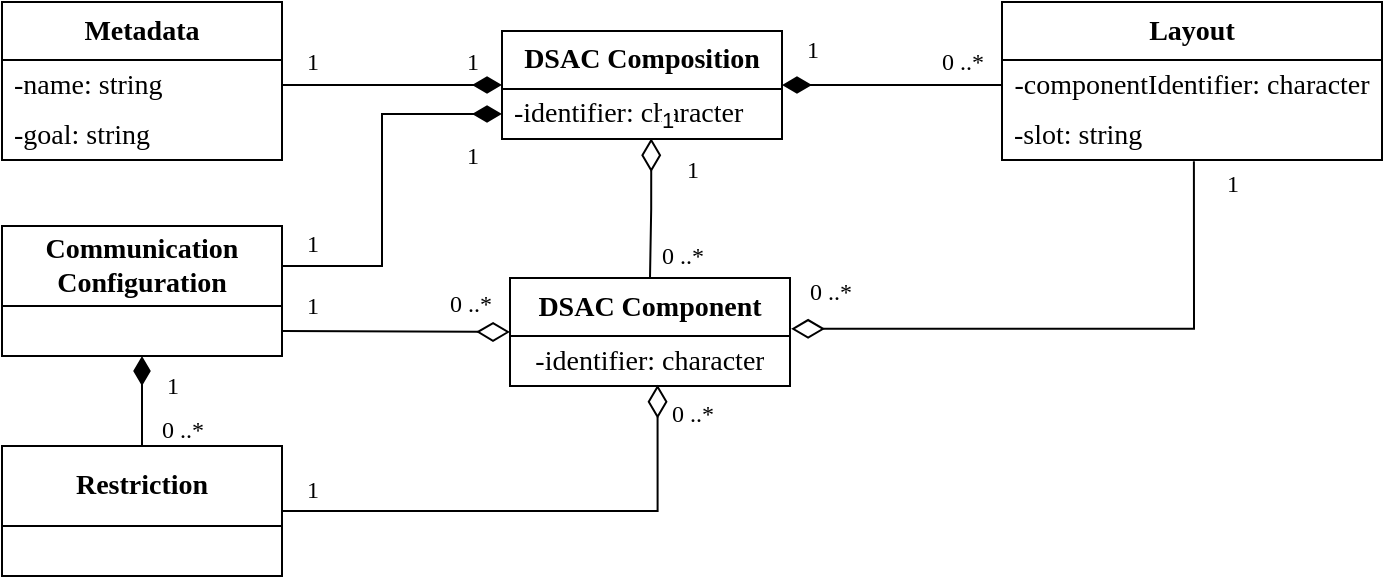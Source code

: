 <mxfile version="25.0.3">
  <diagram name="Page-1" id="wV0wfNyUJDSjz2fPnkGI">
    <mxGraphModel dx="794" dy="452" grid="1" gridSize="10" guides="1" tooltips="1" connect="1" arrows="1" fold="1" page="1" pageScale="1" pageWidth="1100" pageHeight="850" math="0" shadow="0">
      <root>
        <mxCell id="0" />
        <mxCell id="1" parent="0" />
        <mxCell id="xtmV2fKqcU-oVq7hbdmb-4" value="Metadata" style="swimlane;fontStyle=1;align=center;verticalAlign=middle;childLayout=stackLayout;horizontal=1;startSize=29;horizontalStack=0;resizeParent=1;resizeParentMax=0;resizeLast=0;collapsible=0;marginBottom=0;html=1;whiteSpace=wrap;fontFamily=Garamond;fontSize=14;" parent="1" vertex="1">
          <mxGeometry x="130" y="68" width="140" height="79" as="geometry" />
        </mxCell>
        <mxCell id="xtmV2fKqcU-oVq7hbdmb-5" value="-name: string" style="text;html=1;strokeColor=none;fillColor=none;align=left;verticalAlign=middle;spacingLeft=4;spacingRight=4;overflow=hidden;rotatable=0;points=[[0,0.5],[1,0.5]];portConstraint=eastwest;whiteSpace=wrap;fontFamily=Garamond;fontSize=14;" parent="xtmV2fKqcU-oVq7hbdmb-4" vertex="1">
          <mxGeometry y="29" width="140" height="25" as="geometry" />
        </mxCell>
        <mxCell id="xtmV2fKqcU-oVq7hbdmb-6" value="-goal: string" style="text;html=1;strokeColor=none;fillColor=none;align=left;verticalAlign=middle;spacingLeft=4;spacingRight=4;overflow=hidden;rotatable=0;points=[[0,0.5],[1,0.5]];portConstraint=eastwest;whiteSpace=wrap;fontFamily=Garamond;fontSize=14;" parent="xtmV2fKqcU-oVq7hbdmb-4" vertex="1">
          <mxGeometry y="54" width="140" height="25" as="geometry" />
        </mxCell>
        <mxCell id="xtmV2fKqcU-oVq7hbdmb-13" value="Communication Configuration" style="swimlane;fontStyle=1;align=center;verticalAlign=middle;childLayout=stackLayout;horizontal=1;startSize=40;horizontalStack=0;resizeParent=1;resizeParentMax=0;resizeLast=0;collapsible=0;marginBottom=0;html=1;whiteSpace=wrap;fontFamily=Garamond;fontSize=14;" parent="1" vertex="1">
          <mxGeometry x="130" y="180" width="140" height="65" as="geometry" />
        </mxCell>
        <mxCell id="xtmV2fKqcU-oVq7hbdmb-16" value="Layout" style="swimlane;fontStyle=1;align=center;verticalAlign=middle;childLayout=stackLayout;horizontal=1;startSize=29;horizontalStack=0;resizeParent=1;resizeParentMax=0;resizeLast=0;collapsible=0;marginBottom=0;html=1;whiteSpace=wrap;fontFamily=Garamond;fontSize=14;" parent="1" vertex="1">
          <mxGeometry x="630" y="68" width="190" height="79" as="geometry" />
        </mxCell>
        <mxCell id="xtmV2fKqcU-oVq7hbdmb-17" value="-componentIdentifier: character" style="text;html=1;strokeColor=none;fillColor=none;align=center;verticalAlign=middle;spacingLeft=4;spacingRight=4;overflow=hidden;rotatable=0;points=[[0,0.5],[1,0.5]];portConstraint=eastwest;whiteSpace=wrap;fontFamily=Garamond;fontSize=14;" parent="xtmV2fKqcU-oVq7hbdmb-16" vertex="1">
          <mxGeometry y="29" width="190" height="25" as="geometry" />
        </mxCell>
        <mxCell id="xtmV2fKqcU-oVq7hbdmb-18" value="-slot: string" style="text;html=1;strokeColor=none;fillColor=none;align=left;verticalAlign=middle;spacingLeft=4;spacingRight=4;overflow=hidden;rotatable=0;points=[[0,0.5],[1,0.5]];portConstraint=eastwest;whiteSpace=wrap;fontFamily=Garamond;fontSize=14;" parent="xtmV2fKqcU-oVq7hbdmb-16" vertex="1">
          <mxGeometry y="54" width="190" height="25" as="geometry" />
        </mxCell>
        <mxCell id="xtmV2fKqcU-oVq7hbdmb-19" value="DSAC Component" style="swimlane;fontStyle=1;align=center;verticalAlign=middle;childLayout=stackLayout;horizontal=1;startSize=29;horizontalStack=0;resizeParent=1;resizeParentMax=0;resizeLast=0;collapsible=0;marginBottom=0;html=1;whiteSpace=wrap;fontFamily=Garamond;fontSize=14;" parent="1" vertex="1">
          <mxGeometry x="384" y="206" width="140" height="54" as="geometry" />
        </mxCell>
        <mxCell id="xtmV2fKqcU-oVq7hbdmb-20" value="-identifier: character" style="text;html=1;strokeColor=none;fillColor=none;align=center;verticalAlign=middle;spacingLeft=4;spacingRight=4;overflow=hidden;rotatable=0;points=[[0,0.5],[1,0.5]];portConstraint=eastwest;whiteSpace=wrap;fontFamily=Garamond;fontSize=14;" parent="xtmV2fKqcU-oVq7hbdmb-19" vertex="1">
          <mxGeometry y="29" width="140" height="25" as="geometry" />
        </mxCell>
        <mxCell id="xtmV2fKqcU-oVq7hbdmb-22" value="DSAC Composition" style="swimlane;fontStyle=1;align=center;verticalAlign=middle;childLayout=stackLayout;horizontal=1;startSize=29;horizontalStack=0;resizeParent=1;resizeParentMax=0;resizeLast=0;collapsible=0;marginBottom=0;html=1;whiteSpace=wrap;fontFamily=Garamond;fontSize=14;" parent="1" vertex="1">
          <mxGeometry x="380" y="82.5" width="140" height="54" as="geometry" />
        </mxCell>
        <mxCell id="xtmV2fKqcU-oVq7hbdmb-25" value="-identifier: character" style="text;html=1;strokeColor=none;fillColor=none;align=left;verticalAlign=middle;spacingLeft=4;spacingRight=4;overflow=hidden;rotatable=0;points=[[0,0.5],[1,0.5]];portConstraint=eastwest;whiteSpace=wrap;fontFamily=Garamond;fontSize=14;" parent="xtmV2fKqcU-oVq7hbdmb-22" vertex="1">
          <mxGeometry y="29" width="140" height="25" as="geometry" />
        </mxCell>
        <mxCell id="xtmV2fKqcU-oVq7hbdmb-26" value="" style="endArrow=diamondThin;endFill=1;endSize=12;html=1;rounded=0;exitX=1;exitY=0.5;exitDx=0;exitDy=0;entryX=0;entryY=0.5;entryDx=0;entryDy=0;fontFamily=Garamond;" parent="1" source="xtmV2fKqcU-oVq7hbdmb-5" target="xtmV2fKqcU-oVq7hbdmb-22" edge="1">
          <mxGeometry width="160" relative="1" as="geometry">
            <mxPoint x="270" y="103.5" as="sourcePoint" />
            <mxPoint x="370" y="103.5" as="targetPoint" />
          </mxGeometry>
        </mxCell>
        <mxCell id="xtmV2fKqcU-oVq7hbdmb-27" value="1" style="text;html=1;align=center;verticalAlign=middle;resizable=0;points=[];autosize=1;strokeColor=none;fillColor=none;fontFamily=Garamond;" parent="1" vertex="1">
          <mxGeometry x="270" y="82.5" width="30" height="30" as="geometry" />
        </mxCell>
        <mxCell id="xtmV2fKqcU-oVq7hbdmb-28" value="1" style="text;html=1;align=center;verticalAlign=middle;resizable=0;points=[];autosize=1;strokeColor=none;fillColor=none;fontFamily=Garamond;" parent="1" vertex="1">
          <mxGeometry x="350" y="82.5" width="30" height="30" as="geometry" />
        </mxCell>
        <mxCell id="xtmV2fKqcU-oVq7hbdmb-29" value="1" style="endArrow=none;html=1;endSize=12;startArrow=diamondThin;startSize=14;startFill=0;edgeStyle=orthogonalEdgeStyle;align=left;verticalAlign=bottom;rounded=0;entryX=0.5;entryY=0;entryDx=0;entryDy=0;endFill=0;exitX=0.533;exitY=0.984;exitDx=0;exitDy=0;exitPerimeter=0;" parent="1" source="xtmV2fKqcU-oVq7hbdmb-25" target="xtmV2fKqcU-oVq7hbdmb-19" edge="1">
          <mxGeometry x="-1" y="3" relative="1" as="geometry">
            <mxPoint x="550" y="110" as="sourcePoint" />
            <mxPoint x="450" y="370" as="targetPoint" />
          </mxGeometry>
        </mxCell>
        <mxCell id="xtmV2fKqcU-oVq7hbdmb-30" value="0 ..*" style="text;html=1;align=center;verticalAlign=middle;resizable=0;points=[];autosize=1;strokeColor=none;fillColor=none;fontFamily=Garamond;" parent="1" vertex="1">
          <mxGeometry x="590" y="82.5" width="40" height="30" as="geometry" />
        </mxCell>
        <mxCell id="xtmV2fKqcU-oVq7hbdmb-31" value="" style="endArrow=diamondThin;endFill=1;endSize=12;html=1;rounded=0;exitX=0;exitY=0.5;exitDx=0;exitDy=0;fontFamily=Garamond;entryX=1;entryY=0.5;entryDx=0;entryDy=0;edgeStyle=orthogonalEdgeStyle;" parent="1" source="xtmV2fKqcU-oVq7hbdmb-17" target="xtmV2fKqcU-oVq7hbdmb-22" edge="1">
          <mxGeometry width="160" relative="1" as="geometry">
            <mxPoint x="280" y="120" as="sourcePoint" />
            <mxPoint x="500" y="190" as="targetPoint" />
          </mxGeometry>
        </mxCell>
        <mxCell id="xtmV2fKqcU-oVq7hbdmb-32" value="1" style="text;html=1;align=center;verticalAlign=middle;resizable=0;points=[];autosize=1;strokeColor=none;fillColor=none;fontFamily=Garamond;" parent="1" vertex="1">
          <mxGeometry x="460" y="136.5" width="30" height="30" as="geometry" />
        </mxCell>
        <mxCell id="xtmV2fKqcU-oVq7hbdmb-33" value="0 ..*" style="text;html=1;align=center;verticalAlign=middle;resizable=0;points=[];autosize=1;strokeColor=none;fillColor=none;fontFamily=Garamond;" parent="1" vertex="1">
          <mxGeometry x="450" y="180" width="40" height="30" as="geometry" />
        </mxCell>
        <mxCell id="1Ee7xdFOG9PcMPEvIMVO-1" value="1" style="text;html=1;align=center;verticalAlign=middle;resizable=0;points=[];autosize=1;strokeColor=none;fillColor=none;fontFamily=Garamond;" parent="1" vertex="1">
          <mxGeometry x="520" y="76.5" width="30" height="30" as="geometry" />
        </mxCell>
        <mxCell id="1Ee7xdFOG9PcMPEvIMVO-2" value="" style="endArrow=diamondThin;endFill=1;endSize=12;html=1;rounded=0;exitX=1;exitY=0.25;exitDx=0;exitDy=0;fontFamily=Garamond;edgeStyle=orthogonalEdgeStyle;entryX=0;entryY=0.5;entryDx=0;entryDy=0;" parent="1" source="xtmV2fKqcU-oVq7hbdmb-13" target="xtmV2fKqcU-oVq7hbdmb-25" edge="1">
          <mxGeometry width="160" relative="1" as="geometry">
            <mxPoint x="280" y="120" as="sourcePoint" />
            <mxPoint x="390" y="136" as="targetPoint" />
            <Array as="points">
              <mxPoint x="270" y="200" />
              <mxPoint x="320" y="200" />
              <mxPoint x="320" y="124" />
            </Array>
          </mxGeometry>
        </mxCell>
        <mxCell id="1Ee7xdFOG9PcMPEvIMVO-3" value="1" style="text;html=1;align=center;verticalAlign=middle;resizable=0;points=[];autosize=1;strokeColor=none;fillColor=none;fontFamily=Garamond;" parent="1" vertex="1">
          <mxGeometry x="270" y="174" width="30" height="30" as="geometry" />
        </mxCell>
        <mxCell id="1Ee7xdFOG9PcMPEvIMVO-4" value="1" style="text;html=1;align=center;verticalAlign=middle;resizable=0;points=[];autosize=1;strokeColor=none;fillColor=none;fontFamily=Garamond;" parent="1" vertex="1">
          <mxGeometry x="350" y="130" width="30" height="30" as="geometry" />
        </mxCell>
        <mxCell id="1Ee7xdFOG9PcMPEvIMVO-5" value="" style="endArrow=none;html=1;endSize=12;startArrow=diamondThin;startSize=14;startFill=0;edgeStyle=orthogonalEdgeStyle;align=left;verticalAlign=bottom;rounded=0;entryX=1;entryY=0.5;entryDx=0;entryDy=0;endFill=0;exitX=0;exitY=0.5;exitDx=0;exitDy=0;" parent="1" source="xtmV2fKqcU-oVq7hbdmb-19" edge="1">
          <mxGeometry x="-1" y="3" relative="1" as="geometry">
            <mxPoint x="390" y="233" as="sourcePoint" />
            <mxPoint x="270.0" y="232.5" as="targetPoint" />
          </mxGeometry>
        </mxCell>
        <mxCell id="1Ee7xdFOG9PcMPEvIMVO-6" value="1" style="text;html=1;align=center;verticalAlign=middle;resizable=0;points=[];autosize=1;strokeColor=none;fillColor=none;fontFamily=Garamond;" parent="1" vertex="1">
          <mxGeometry x="270" y="205" width="30" height="30" as="geometry" />
        </mxCell>
        <mxCell id="1Ee7xdFOG9PcMPEvIMVO-7" value="0 ..*" style="text;html=1;align=center;verticalAlign=middle;resizable=0;points=[];autosize=1;strokeColor=none;fillColor=none;fontFamily=Garamond;" parent="1" vertex="1">
          <mxGeometry x="344" y="204" width="40" height="30" as="geometry" />
        </mxCell>
        <mxCell id="1Ee7xdFOG9PcMPEvIMVO-8" value="Restriction" style="swimlane;fontStyle=1;align=center;verticalAlign=middle;childLayout=stackLayout;horizontal=1;startSize=40;horizontalStack=0;resizeParent=1;resizeParentMax=0;resizeLast=0;collapsible=0;marginBottom=0;html=1;whiteSpace=wrap;fontFamily=Garamond;fontSize=14;" parent="1" vertex="1">
          <mxGeometry x="130" y="290" width="140" height="65" as="geometry" />
        </mxCell>
        <mxCell id="1Ee7xdFOG9PcMPEvIMVO-9" value="" style="endArrow=diamondThin;endFill=1;endSize=12;html=1;rounded=0;exitX=0.5;exitY=0;exitDx=0;exitDy=0;fontFamily=Garamond;edgeStyle=orthogonalEdgeStyle;entryX=0.5;entryY=1;entryDx=0;entryDy=0;" parent="1" source="1Ee7xdFOG9PcMPEvIMVO-8" target="xtmV2fKqcU-oVq7hbdmb-13" edge="1">
          <mxGeometry width="160" relative="1" as="geometry">
            <mxPoint x="280" y="206" as="sourcePoint" />
            <mxPoint x="390" y="134" as="targetPoint" />
            <Array as="points">
              <mxPoint x="200" y="270" />
              <mxPoint x="200" y="270" />
            </Array>
          </mxGeometry>
        </mxCell>
        <mxCell id="1Ee7xdFOG9PcMPEvIMVO-10" value="0 ..*" style="text;html=1;align=center;verticalAlign=middle;resizable=0;points=[];autosize=1;strokeColor=none;fillColor=none;fontFamily=Garamond;" parent="1" vertex="1">
          <mxGeometry x="200" y="267" width="40" height="30" as="geometry" />
        </mxCell>
        <mxCell id="1Ee7xdFOG9PcMPEvIMVO-11" value="1" style="text;html=1;align=center;verticalAlign=middle;resizable=0;points=[];autosize=1;strokeColor=none;fillColor=none;fontFamily=Garamond;" parent="1" vertex="1">
          <mxGeometry x="200" y="245" width="30" height="30" as="geometry" />
        </mxCell>
        <mxCell id="1Ee7xdFOG9PcMPEvIMVO-12" value="" style="endArrow=none;html=1;endSize=12;startArrow=diamondThin;startSize=14;startFill=0;edgeStyle=orthogonalEdgeStyle;align=left;verticalAlign=bottom;rounded=0;entryX=1;entryY=0.5;entryDx=0;entryDy=0;endFill=0;exitX=0.527;exitY=0.977;exitDx=0;exitDy=0;exitPerimeter=0;" parent="1" source="xtmV2fKqcU-oVq7hbdmb-20" target="1Ee7xdFOG9PcMPEvIMVO-8" edge="1">
          <mxGeometry x="-1" y="3" relative="1" as="geometry">
            <mxPoint x="394" y="242" as="sourcePoint" />
            <mxPoint x="280.0" y="242.5" as="targetPoint" />
          </mxGeometry>
        </mxCell>
        <mxCell id="1Ee7xdFOG9PcMPEvIMVO-13" value="0 ..*" style="text;html=1;align=center;verticalAlign=middle;resizable=0;points=[];autosize=1;strokeColor=none;fillColor=none;fontFamily=Garamond;" parent="1" vertex="1">
          <mxGeometry x="455" y="259" width="40" height="30" as="geometry" />
        </mxCell>
        <mxCell id="1Ee7xdFOG9PcMPEvIMVO-14" value="1" style="text;html=1;align=center;verticalAlign=middle;resizable=0;points=[];autosize=1;strokeColor=none;fillColor=none;fontFamily=Garamond;" parent="1" vertex="1">
          <mxGeometry x="270" y="297" width="30" height="30" as="geometry" />
        </mxCell>
        <mxCell id="1Ee7xdFOG9PcMPEvIMVO-16" value="" style="endArrow=none;html=1;endSize=12;startArrow=diamondThin;startSize=14;startFill=0;edgeStyle=orthogonalEdgeStyle;align=left;verticalAlign=bottom;rounded=0;endFill=0;exitX=1.004;exitY=-0.143;exitDx=0;exitDy=0;exitPerimeter=0;entryX=0.505;entryY=1.023;entryDx=0;entryDy=0;entryPerimeter=0;" parent="1" source="xtmV2fKqcU-oVq7hbdmb-20" target="xtmV2fKqcU-oVq7hbdmb-18" edge="1">
          <mxGeometry x="-1" y="3" relative="1" as="geometry">
            <mxPoint x="462" y="268" as="sourcePoint" />
            <mxPoint x="750" y="340" as="targetPoint" />
          </mxGeometry>
        </mxCell>
        <mxCell id="1Ee7xdFOG9PcMPEvIMVO-17" value="1" style="text;html=1;align=center;verticalAlign=middle;resizable=0;points=[];autosize=1;strokeColor=none;fillColor=none;fontFamily=Garamond;" parent="1" vertex="1">
          <mxGeometry x="730" y="144" width="30" height="30" as="geometry" />
        </mxCell>
        <mxCell id="1Ee7xdFOG9PcMPEvIMVO-18" value="0 ..*" style="text;html=1;align=center;verticalAlign=middle;resizable=0;points=[];autosize=1;strokeColor=none;fillColor=none;fontFamily=Garamond;" parent="1" vertex="1">
          <mxGeometry x="524" y="197.5" width="40" height="30" as="geometry" />
        </mxCell>
      </root>
    </mxGraphModel>
  </diagram>
</mxfile>
